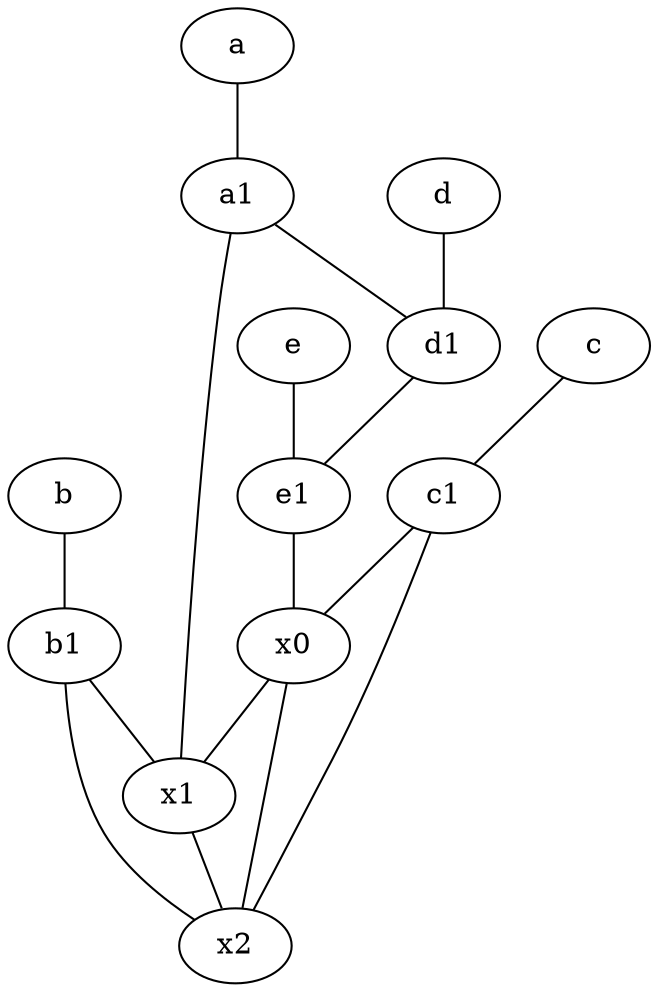graph {
	node [labelfontsize=50]
	b1 [labelfontsize=50 pos="9,4!"]
	b [labelfontsize=50 pos="10,4!"]
	e [labelfontsize=50 pos="7,9!"]
	x2 [labelfontsize=50]
	e1 [labelfontsize=50 pos="7,7!"]
	d [labelfontsize=50 pos="2,5!"]
	d1 [labelfontsize=50 pos="3,5!"]
	a [labelfontsize=50 pos="8,2!"]
	x1 [labelfontsize=50]
	c [labelfontsize=50 pos="4.5,2!"]
	c1 [labelfontsize=50 pos="4.5,3!"]
	x0 [labelfontsize=50]
	a1 [labelfontsize=50 pos="8,3!"]
	b -- b1
	b1 -- x1
	a1 -- d1
	a1 -- x1
	d -- d1
	x0 -- x1
	e1 -- x0
	x1 -- x2
	c -- c1
	c1 -- x2
	d1 -- e1
	b1 -- x2
	e -- e1
	x0 -- x2
	a -- a1
	c1 -- x0
}
